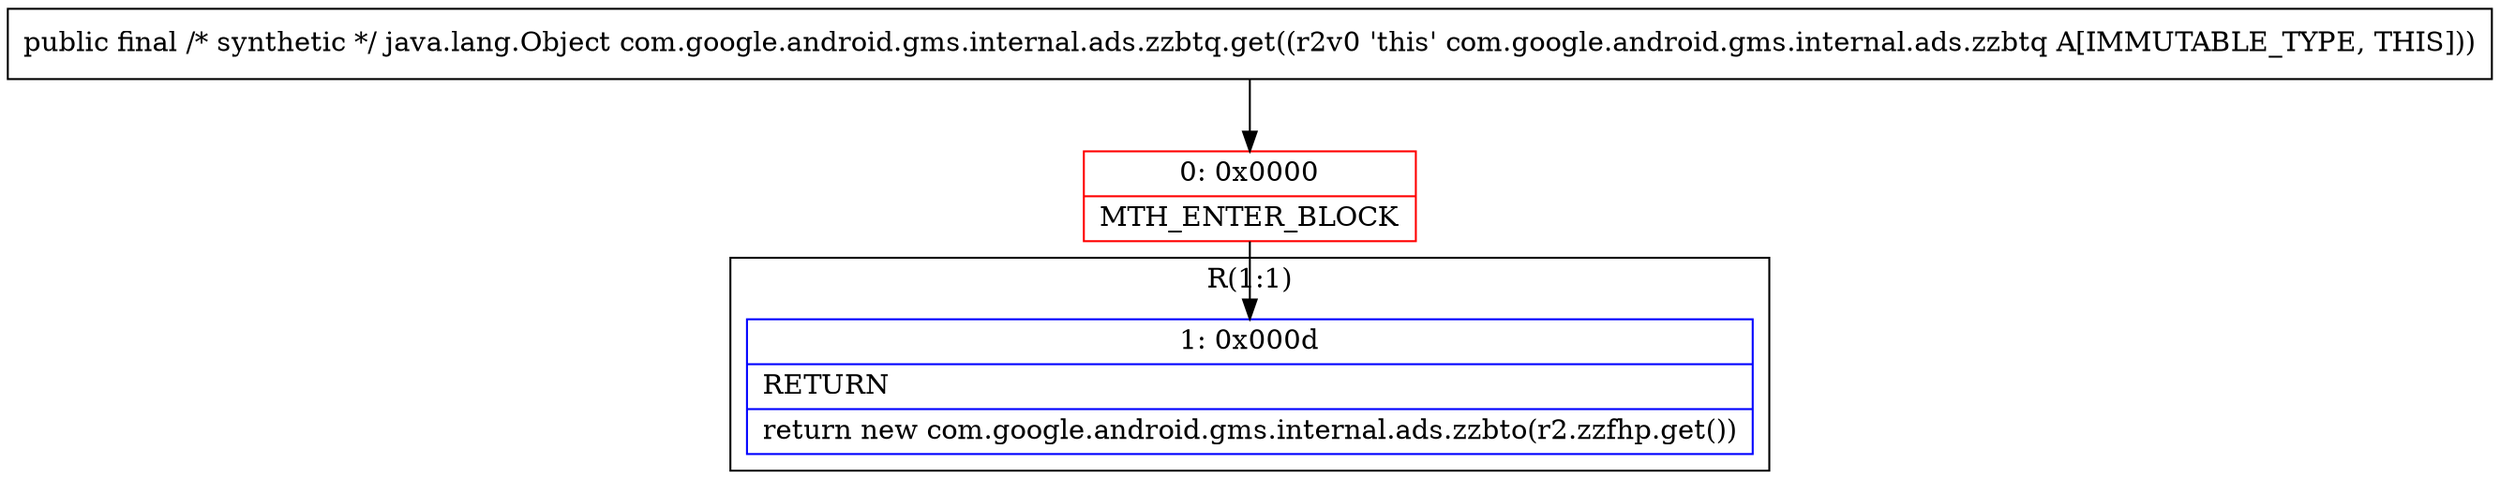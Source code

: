 digraph "CFG forcom.google.android.gms.internal.ads.zzbtq.get()Ljava\/lang\/Object;" {
subgraph cluster_Region_1289070273 {
label = "R(1:1)";
node [shape=record,color=blue];
Node_1 [shape=record,label="{1\:\ 0x000d|RETURN\l|return new com.google.android.gms.internal.ads.zzbto(r2.zzfhp.get())\l}"];
}
Node_0 [shape=record,color=red,label="{0\:\ 0x0000|MTH_ENTER_BLOCK\l}"];
MethodNode[shape=record,label="{public final \/* synthetic *\/ java.lang.Object com.google.android.gms.internal.ads.zzbtq.get((r2v0 'this' com.google.android.gms.internal.ads.zzbtq A[IMMUTABLE_TYPE, THIS])) }"];
MethodNode -> Node_0;
Node_0 -> Node_1;
}

